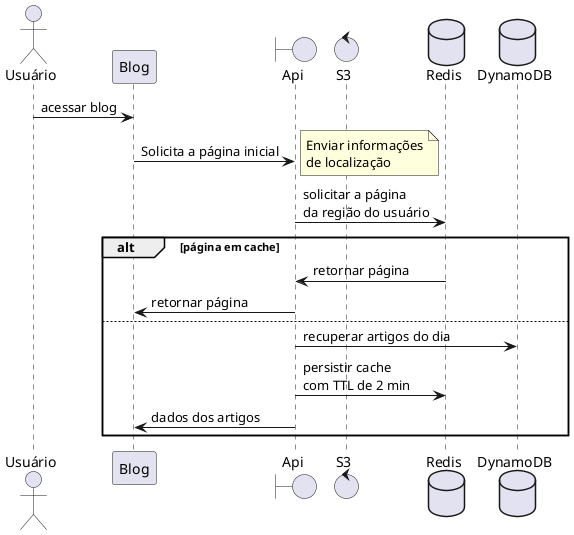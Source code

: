 @startuml Pagina inicial
actor Usuário as user
participant Blog as blog
boundary Api as api
control S3 as s3
database Redis as cache
database DynamoDB as dynamo

user -> blog: acessar blog
blog -> api: Solicita a página inicial
note right
    Enviar informações
    de localização
end note

api -> cache: solicitar a página\nda região do usuário
alt página em cache
    cache -> api: retornar página
    api -> blog: retornar página
else 
    api -> dynamo: recuperar artigos do dia
    api -> cache: persistir cache\ncom TTL de 2 min
    api -> blog: dados dos artigos
end

@enduml